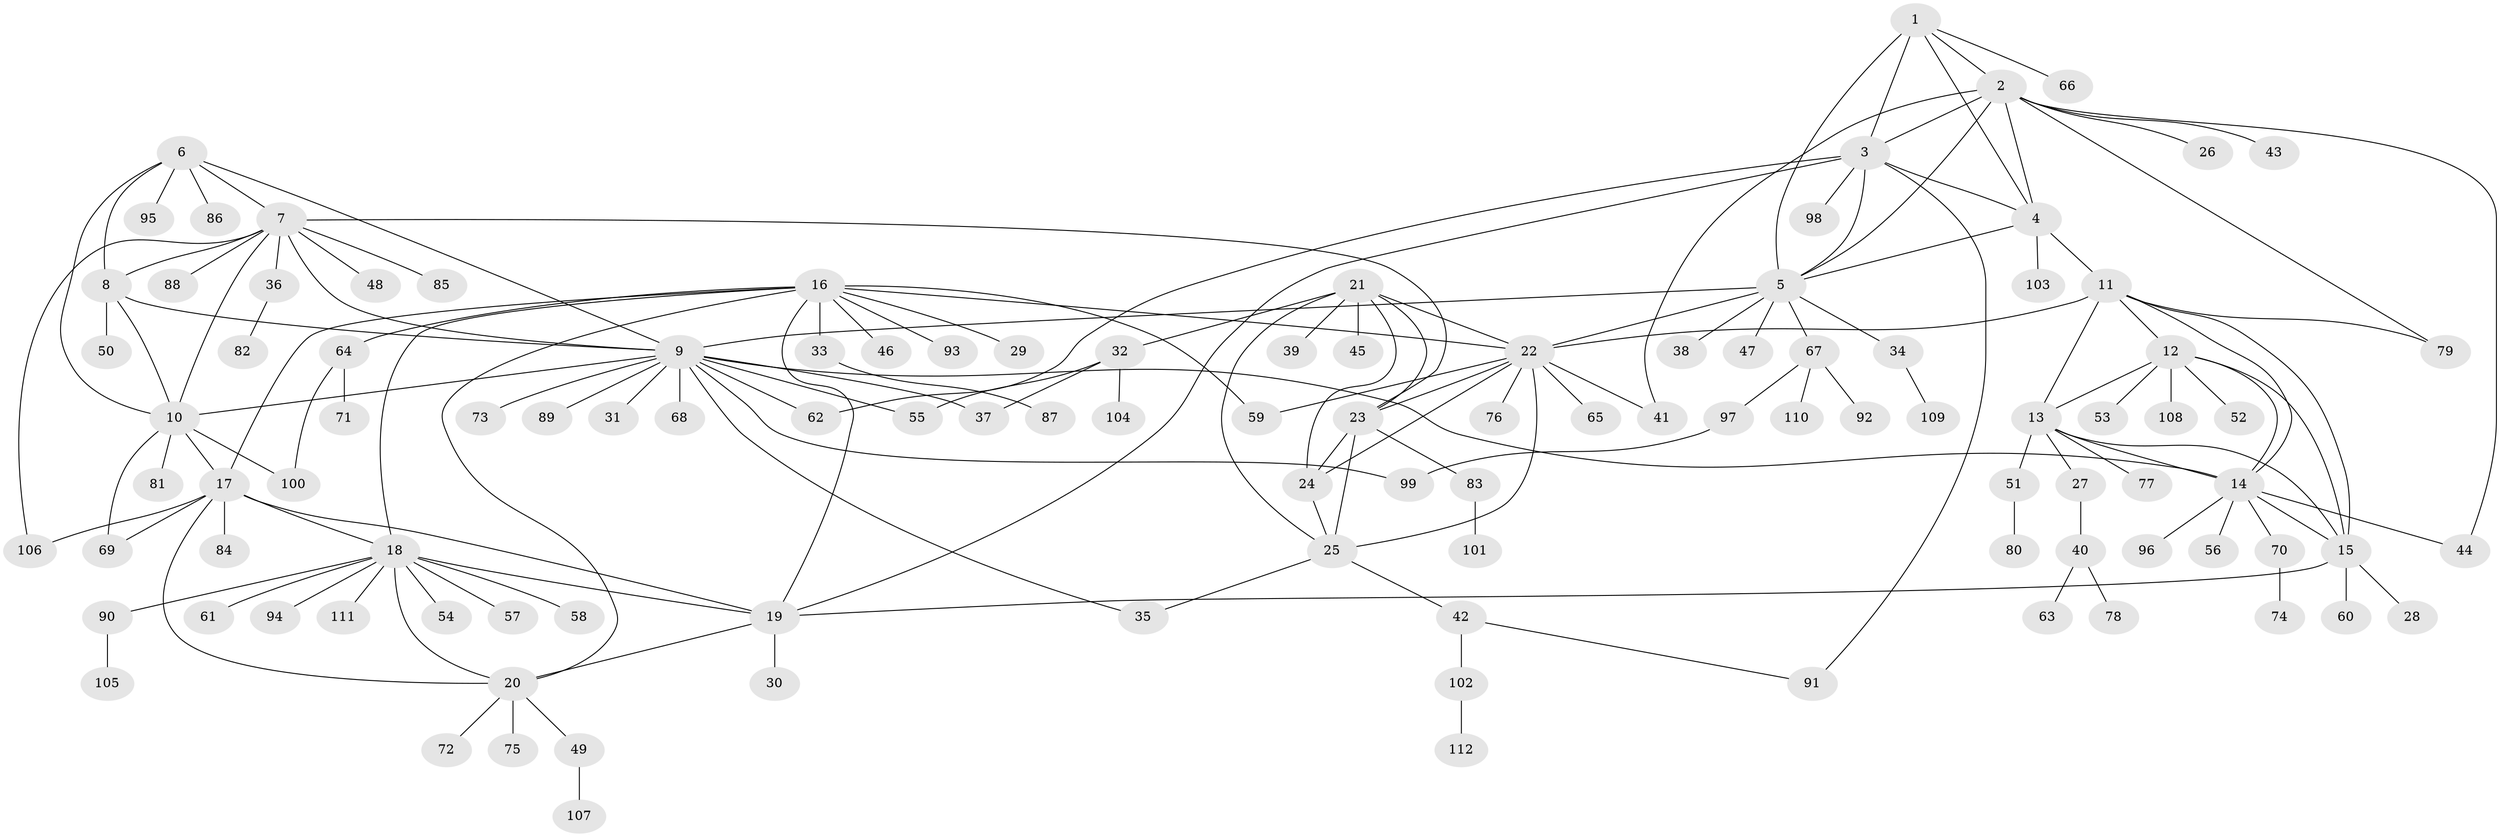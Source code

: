 // Generated by graph-tools (version 1.1) at 2025/11/02/27/25 16:11:35]
// undirected, 112 vertices, 160 edges
graph export_dot {
graph [start="1"]
  node [color=gray90,style=filled];
  1;
  2;
  3;
  4;
  5;
  6;
  7;
  8;
  9;
  10;
  11;
  12;
  13;
  14;
  15;
  16;
  17;
  18;
  19;
  20;
  21;
  22;
  23;
  24;
  25;
  26;
  27;
  28;
  29;
  30;
  31;
  32;
  33;
  34;
  35;
  36;
  37;
  38;
  39;
  40;
  41;
  42;
  43;
  44;
  45;
  46;
  47;
  48;
  49;
  50;
  51;
  52;
  53;
  54;
  55;
  56;
  57;
  58;
  59;
  60;
  61;
  62;
  63;
  64;
  65;
  66;
  67;
  68;
  69;
  70;
  71;
  72;
  73;
  74;
  75;
  76;
  77;
  78;
  79;
  80;
  81;
  82;
  83;
  84;
  85;
  86;
  87;
  88;
  89;
  90;
  91;
  92;
  93;
  94;
  95;
  96;
  97;
  98;
  99;
  100;
  101;
  102;
  103;
  104;
  105;
  106;
  107;
  108;
  109;
  110;
  111;
  112;
  1 -- 2;
  1 -- 3;
  1 -- 4;
  1 -- 5;
  1 -- 66;
  2 -- 3;
  2 -- 4;
  2 -- 5;
  2 -- 26;
  2 -- 41;
  2 -- 43;
  2 -- 44;
  2 -- 79;
  3 -- 4;
  3 -- 5;
  3 -- 19;
  3 -- 62;
  3 -- 91;
  3 -- 98;
  4 -- 5;
  4 -- 11;
  4 -- 103;
  5 -- 9;
  5 -- 22;
  5 -- 34;
  5 -- 38;
  5 -- 47;
  5 -- 67;
  6 -- 7;
  6 -- 8;
  6 -- 9;
  6 -- 10;
  6 -- 86;
  6 -- 95;
  7 -- 8;
  7 -- 9;
  7 -- 10;
  7 -- 23;
  7 -- 36;
  7 -- 48;
  7 -- 85;
  7 -- 88;
  7 -- 106;
  8 -- 9;
  8 -- 10;
  8 -- 50;
  9 -- 10;
  9 -- 14;
  9 -- 31;
  9 -- 35;
  9 -- 37;
  9 -- 55;
  9 -- 62;
  9 -- 68;
  9 -- 73;
  9 -- 89;
  9 -- 99;
  10 -- 17;
  10 -- 69;
  10 -- 81;
  10 -- 100;
  11 -- 12;
  11 -- 13;
  11 -- 14;
  11 -- 15;
  11 -- 22;
  11 -- 79;
  12 -- 13;
  12 -- 14;
  12 -- 15;
  12 -- 52;
  12 -- 53;
  12 -- 108;
  13 -- 14;
  13 -- 15;
  13 -- 27;
  13 -- 51;
  13 -- 77;
  14 -- 15;
  14 -- 44;
  14 -- 56;
  14 -- 70;
  14 -- 96;
  15 -- 19;
  15 -- 28;
  15 -- 60;
  16 -- 17;
  16 -- 18;
  16 -- 19;
  16 -- 20;
  16 -- 22;
  16 -- 29;
  16 -- 33;
  16 -- 46;
  16 -- 59;
  16 -- 64;
  16 -- 93;
  17 -- 18;
  17 -- 19;
  17 -- 20;
  17 -- 69;
  17 -- 84;
  17 -- 106;
  18 -- 19;
  18 -- 20;
  18 -- 54;
  18 -- 57;
  18 -- 58;
  18 -- 61;
  18 -- 90;
  18 -- 94;
  18 -- 111;
  19 -- 20;
  19 -- 30;
  20 -- 49;
  20 -- 72;
  20 -- 75;
  21 -- 22;
  21 -- 23;
  21 -- 24;
  21 -- 25;
  21 -- 32;
  21 -- 39;
  21 -- 45;
  22 -- 23;
  22 -- 24;
  22 -- 25;
  22 -- 41;
  22 -- 59;
  22 -- 65;
  22 -- 76;
  23 -- 24;
  23 -- 25;
  23 -- 83;
  24 -- 25;
  25 -- 35;
  25 -- 42;
  27 -- 40;
  32 -- 37;
  32 -- 55;
  32 -- 104;
  33 -- 87;
  34 -- 109;
  36 -- 82;
  40 -- 63;
  40 -- 78;
  42 -- 91;
  42 -- 102;
  49 -- 107;
  51 -- 80;
  64 -- 71;
  64 -- 100;
  67 -- 92;
  67 -- 97;
  67 -- 110;
  70 -- 74;
  83 -- 101;
  90 -- 105;
  97 -- 99;
  102 -- 112;
}
